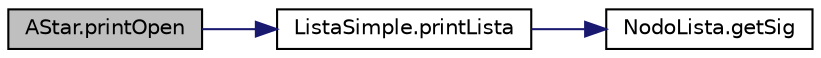 digraph "AStar.printOpen"
{
 // LATEX_PDF_SIZE
  edge [fontname="Helvetica",fontsize="10",labelfontname="Helvetica",labelfontsize="10"];
  node [fontname="Helvetica",fontsize="10",shape=record];
  rankdir="LR";
  Node1 [label="AStar.printOpen",height=0.2,width=0.4,color="black", fillcolor="grey75", style="filled", fontcolor="black",tooltip="Imprime en consola la lista abierta (nodos no visitados que tienen posibilidad de ser mejor solucion)..."];
  Node1 -> Node2 [color="midnightblue",fontsize="10",style="solid",fontname="Helvetica"];
  Node2 [label="ListaSimple.printLista",height=0.2,width=0.4,color="black", fillcolor="white", style="filled",URL="$class_lista_simple.html#af8e640484f1e8660d43d265e4fc31cf7",tooltip="Imprime en consola los valores de posicion de cada nodo."];
  Node2 -> Node3 [color="midnightblue",fontsize="10",style="solid",fontname="Helvetica"];
  Node3 [label="NodoLista.getSig",height=0.2,width=0.4,color="black", fillcolor="white", style="filled",URL="$class_nodo_lista.html#a01954a05f2a6814e4e4cabf1d8084630",tooltip=" "];
}
